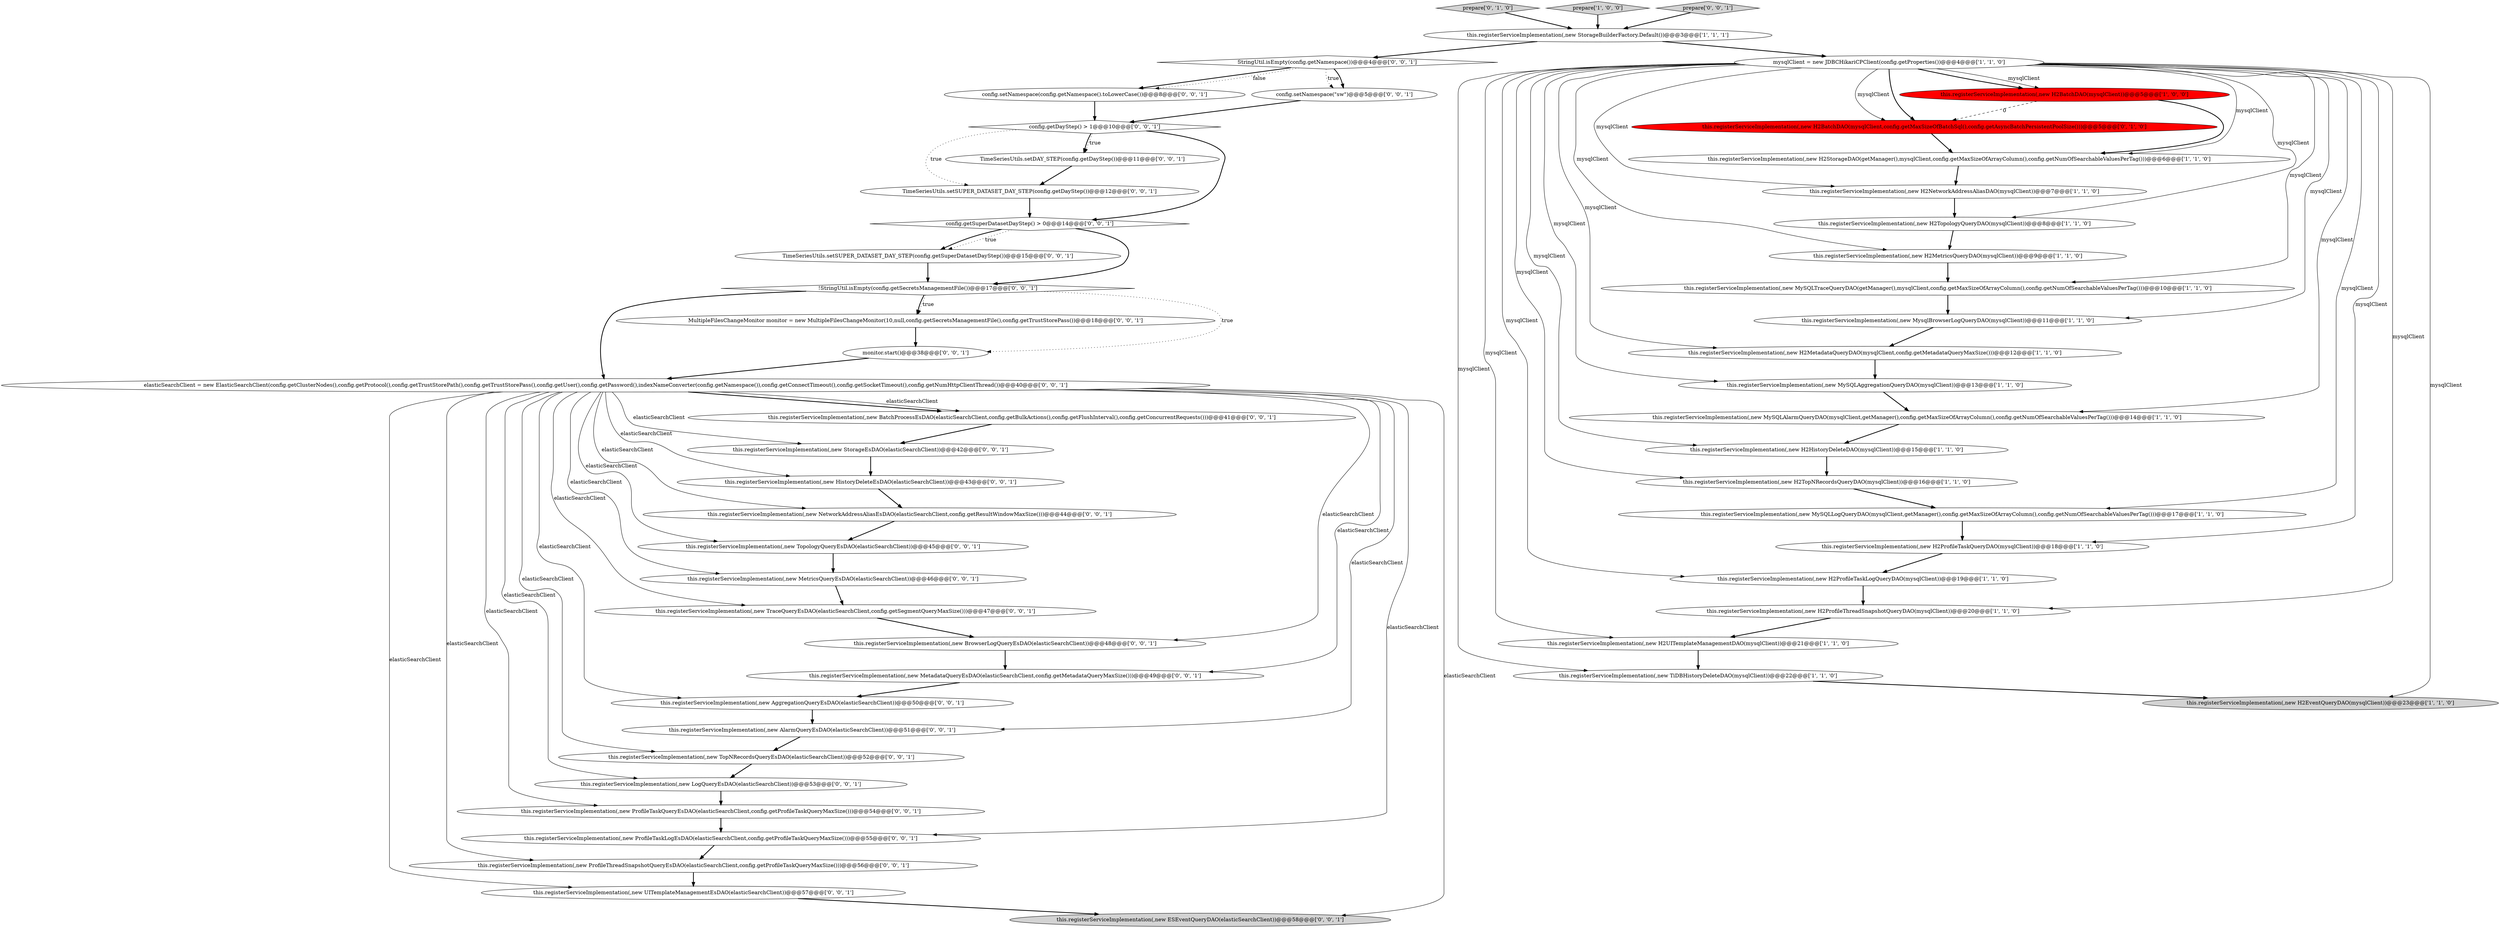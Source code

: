 digraph {
37 [style = filled, label = "this.registerServiceImplementation(,new BatchProcessEsDAO(elasticSearchClient,config.getBulkActions(),config.getFlushInterval(),config.getConcurrentRequests()))@@@41@@@['0', '0', '1']", fillcolor = white, shape = ellipse image = "AAA0AAABBB3BBB"];
47 [style = filled, label = "this.registerServiceImplementation(,new BrowserLogQueryEsDAO(elasticSearchClient))@@@48@@@['0', '0', '1']", fillcolor = white, shape = ellipse image = "AAA0AAABBB3BBB"];
9 [style = filled, label = "this.registerServiceImplementation(,new H2HistoryDeleteDAO(mysqlClient))@@@15@@@['1', '1', '0']", fillcolor = white, shape = ellipse image = "AAA0AAABBB1BBB"];
33 [style = filled, label = "this.registerServiceImplementation(,new ESEventQueryDAO(elasticSearchClient))@@@58@@@['0', '0', '1']", fillcolor = lightgray, shape = ellipse image = "AAA0AAABBB3BBB"];
41 [style = filled, label = "this.registerServiceImplementation(,new HistoryDeleteEsDAO(elasticSearchClient))@@@43@@@['0', '0', '1']", fillcolor = white, shape = ellipse image = "AAA0AAABBB3BBB"];
42 [style = filled, label = "this.registerServiceImplementation(,new ProfileTaskLogEsDAO(elasticSearchClient,config.getProfileTaskQueryMaxSize()))@@@55@@@['0', '0', '1']", fillcolor = white, shape = ellipse image = "AAA0AAABBB3BBB"];
45 [style = filled, label = "TimeSeriesUtils.setSUPER_DATASET_DAY_STEP(config.getSuperDatasetDayStep())@@@15@@@['0', '0', '1']", fillcolor = white, shape = ellipse image = "AAA0AAABBB3BBB"];
0 [style = filled, label = "this.registerServiceImplementation(,new MySQLAlarmQueryDAO(mysqlClient,getManager(),config.getMaxSizeOfArrayColumn(),config.getNumOfSearchableValuesPerTag()))@@@14@@@['1', '1', '0']", fillcolor = white, shape = ellipse image = "AAA0AAABBB1BBB"];
2 [style = filled, label = "this.registerServiceImplementation(,new TiDBHistoryDeleteDAO(mysqlClient))@@@22@@@['1', '1', '0']", fillcolor = white, shape = ellipse image = "AAA0AAABBB1BBB"];
49 [style = filled, label = "config.setNamespace(\"sw\")@@@5@@@['0', '0', '1']", fillcolor = white, shape = ellipse image = "AAA0AAABBB3BBB"];
10 [style = filled, label = "this.registerServiceImplementation(,new MySQLAggregationQueryDAO(mysqlClient))@@@13@@@['1', '1', '0']", fillcolor = white, shape = ellipse image = "AAA0AAABBB1BBB"];
53 [style = filled, label = "StringUtil.isEmpty(config.getNamespace())@@@4@@@['0', '0', '1']", fillcolor = white, shape = diamond image = "AAA0AAABBB3BBB"];
13 [style = filled, label = "this.registerServiceImplementation(,new H2ProfileTaskLogQueryDAO(mysqlClient))@@@19@@@['1', '1', '0']", fillcolor = white, shape = ellipse image = "AAA0AAABBB1BBB"];
22 [style = filled, label = "prepare['0', '1', '0']", fillcolor = lightgray, shape = diamond image = "AAA0AAABBB2BBB"];
17 [style = filled, label = "this.registerServiceImplementation(,new MySQLLogQueryDAO(mysqlClient,getManager(),config.getMaxSizeOfArrayColumn(),config.getNumOfSearchableValuesPerTag()))@@@17@@@['1', '1', '0']", fillcolor = white, shape = ellipse image = "AAA0AAABBB1BBB"];
25 [style = filled, label = "this.registerServiceImplementation(,new NetworkAddressAliasEsDAO(elasticSearchClient,config.getResultWindowMaxSize()))@@@44@@@['0', '0', '1']", fillcolor = white, shape = ellipse image = "AAA0AAABBB3BBB"];
3 [style = filled, label = "this.registerServiceImplementation(,new H2TopNRecordsQueryDAO(mysqlClient))@@@16@@@['1', '1', '0']", fillcolor = white, shape = ellipse image = "AAA0AAABBB1BBB"];
26 [style = filled, label = "monitor.start()@@@38@@@['0', '0', '1']", fillcolor = white, shape = ellipse image = "AAA0AAABBB3BBB"];
34 [style = filled, label = "this.registerServiceImplementation(,new TopologyQueryEsDAO(elasticSearchClient))@@@45@@@['0', '0', '1']", fillcolor = white, shape = ellipse image = "AAA0AAABBB3BBB"];
40 [style = filled, label = "this.registerServiceImplementation(,new StorageEsDAO(elasticSearchClient))@@@42@@@['0', '0', '1']", fillcolor = white, shape = ellipse image = "AAA0AAABBB3BBB"];
51 [style = filled, label = "TimeSeriesUtils.setSUPER_DATASET_DAY_STEP(config.getDayStep())@@@12@@@['0', '0', '1']", fillcolor = white, shape = ellipse image = "AAA0AAABBB3BBB"];
11 [style = filled, label = "this.registerServiceImplementation(,new H2StorageDAO(getManager(),mysqlClient,config.getMaxSizeOfArrayColumn(),config.getNumOfSearchableValuesPerTag()))@@@6@@@['1', '1', '0']", fillcolor = white, shape = ellipse image = "AAA0AAABBB1BBB"];
21 [style = filled, label = "this.registerServiceImplementation(,new MySQLTraceQueryDAO(getManager(),mysqlClient,config.getMaxSizeOfArrayColumn(),config.getNumOfSearchableValuesPerTag()))@@@10@@@['1', '1', '0']", fillcolor = white, shape = ellipse image = "AAA0AAABBB1BBB"];
29 [style = filled, label = "this.registerServiceImplementation(,new AggregationQueryEsDAO(elasticSearchClient))@@@50@@@['0', '0', '1']", fillcolor = white, shape = ellipse image = "AAA0AAABBB3BBB"];
39 [style = filled, label = "this.registerServiceImplementation(,new LogQueryEsDAO(elasticSearchClient))@@@53@@@['0', '0', '1']", fillcolor = white, shape = ellipse image = "AAA0AAABBB3BBB"];
15 [style = filled, label = "this.registerServiceImplementation(,new H2UITemplateManagementDAO(mysqlClient))@@@21@@@['1', '1', '0']", fillcolor = white, shape = ellipse image = "AAA0AAABBB1BBB"];
24 [style = filled, label = "this.registerServiceImplementation(,new AlarmQueryEsDAO(elasticSearchClient))@@@51@@@['0', '0', '1']", fillcolor = white, shape = ellipse image = "AAA0AAABBB3BBB"];
35 [style = filled, label = "this.registerServiceImplementation(,new MetricsQueryEsDAO(elasticSearchClient))@@@46@@@['0', '0', '1']", fillcolor = white, shape = ellipse image = "AAA0AAABBB3BBB"];
48 [style = filled, label = "this.registerServiceImplementation(,new ProfileThreadSnapshotQueryEsDAO(elasticSearchClient,config.getProfileTaskQueryMaxSize()))@@@56@@@['0', '0', '1']", fillcolor = white, shape = ellipse image = "AAA0AAABBB3BBB"];
7 [style = filled, label = "prepare['1', '0', '0']", fillcolor = lightgray, shape = diamond image = "AAA0AAABBB1BBB"];
43 [style = filled, label = "!StringUtil.isEmpty(config.getSecretsManagementFile())@@@17@@@['0', '0', '1']", fillcolor = white, shape = diamond image = "AAA0AAABBB3BBB"];
36 [style = filled, label = "prepare['0', '0', '1']", fillcolor = lightgray, shape = diamond image = "AAA0AAABBB3BBB"];
46 [style = filled, label = "MultipleFilesChangeMonitor monitor = new MultipleFilesChangeMonitor(10,null,config.getSecretsManagementFile(),config.getTrustStorePass())@@@18@@@['0', '0', '1']", fillcolor = white, shape = ellipse image = "AAA0AAABBB3BBB"];
20 [style = filled, label = "this.registerServiceImplementation(,new MysqlBrowserLogQueryDAO(mysqlClient))@@@11@@@['1', '1', '0']", fillcolor = white, shape = ellipse image = "AAA0AAABBB1BBB"];
32 [style = filled, label = "elasticSearchClient = new ElasticSearchClient(config.getClusterNodes(),config.getProtocol(),config.getTrustStorePath(),config.getTrustStorePass(),config.getUser(),config.getPassword(),indexNameConverter(config.getNamespace()),config.getConnectTimeout(),config.getSocketTimeout(),config.getNumHttpClientThread())@@@40@@@['0', '0', '1']", fillcolor = white, shape = ellipse image = "AAA0AAABBB3BBB"];
23 [style = filled, label = "this.registerServiceImplementation(,new H2BatchDAO(mysqlClient,config.getMaxSizeOfBatchSql(),config.getAsyncBatchPersistentPoolSize()))@@@5@@@['0', '1', '0']", fillcolor = red, shape = ellipse image = "AAA1AAABBB2BBB"];
16 [style = filled, label = "this.registerServiceImplementation(,new H2ProfileTaskQueryDAO(mysqlClient))@@@18@@@['1', '1', '0']", fillcolor = white, shape = ellipse image = "AAA0AAABBB1BBB"];
1 [style = filled, label = "this.registerServiceImplementation(,new H2NetworkAddressAliasDAO(mysqlClient))@@@7@@@['1', '1', '0']", fillcolor = white, shape = ellipse image = "AAA0AAABBB1BBB"];
18 [style = filled, label = "this.registerServiceImplementation(,new H2ProfileThreadSnapshotQueryDAO(mysqlClient))@@@20@@@['1', '1', '0']", fillcolor = white, shape = ellipse image = "AAA0AAABBB1BBB"];
31 [style = filled, label = "config.getSuperDatasetDayStep() > 0@@@14@@@['0', '0', '1']", fillcolor = white, shape = diamond image = "AAA0AAABBB3BBB"];
4 [style = filled, label = "mysqlClient = new JDBCHikariCPClient(config.getProperties())@@@4@@@['1', '1', '0']", fillcolor = white, shape = ellipse image = "AAA0AAABBB1BBB"];
50 [style = filled, label = "this.registerServiceImplementation(,new TraceQueryEsDAO(elasticSearchClient,config.getSegmentQueryMaxSize()))@@@47@@@['0', '0', '1']", fillcolor = white, shape = ellipse image = "AAA0AAABBB3BBB"];
38 [style = filled, label = "this.registerServiceImplementation(,new TopNRecordsQueryEsDAO(elasticSearchClient))@@@52@@@['0', '0', '1']", fillcolor = white, shape = ellipse image = "AAA0AAABBB3BBB"];
8 [style = filled, label = "this.registerServiceImplementation(,new H2MetricsQueryDAO(mysqlClient))@@@9@@@['1', '1', '0']", fillcolor = white, shape = ellipse image = "AAA0AAABBB1BBB"];
27 [style = filled, label = "config.setNamespace(config.getNamespace().toLowerCase())@@@8@@@['0', '0', '1']", fillcolor = white, shape = ellipse image = "AAA0AAABBB3BBB"];
44 [style = filled, label = "this.registerServiceImplementation(,new MetadataQueryEsDAO(elasticSearchClient,config.getMetadataQueryMaxSize()))@@@49@@@['0', '0', '1']", fillcolor = white, shape = ellipse image = "AAA0AAABBB3BBB"];
28 [style = filled, label = "TimeSeriesUtils.setDAY_STEP(config.getDayStep())@@@11@@@['0', '0', '1']", fillcolor = white, shape = ellipse image = "AAA0AAABBB3BBB"];
6 [style = filled, label = "this.registerServiceImplementation(,new H2MetadataQueryDAO(mysqlClient,config.getMetadataQueryMaxSize()))@@@12@@@['1', '1', '0']", fillcolor = white, shape = ellipse image = "AAA0AAABBB1BBB"];
19 [style = filled, label = "this.registerServiceImplementation(,new H2TopologyQueryDAO(mysqlClient))@@@8@@@['1', '1', '0']", fillcolor = white, shape = ellipse image = "AAA0AAABBB1BBB"];
12 [style = filled, label = "this.registerServiceImplementation(,new H2BatchDAO(mysqlClient))@@@5@@@['1', '0', '0']", fillcolor = red, shape = ellipse image = "AAA1AAABBB1BBB"];
5 [style = filled, label = "this.registerServiceImplementation(,new StorageBuilderFactory.Default())@@@3@@@['1', '1', '1']", fillcolor = white, shape = ellipse image = "AAA0AAABBB1BBB"];
52 [style = filled, label = "this.registerServiceImplementation(,new UITemplateManagementEsDAO(elasticSearchClient))@@@57@@@['0', '0', '1']", fillcolor = white, shape = ellipse image = "AAA0AAABBB3BBB"];
14 [style = filled, label = "this.registerServiceImplementation(,new H2EventQueryDAO(mysqlClient))@@@23@@@['1', '1', '0']", fillcolor = lightgray, shape = ellipse image = "AAA0AAABBB1BBB"];
54 [style = filled, label = "config.getDayStep() > 1@@@10@@@['0', '0', '1']", fillcolor = white, shape = diamond image = "AAA0AAABBB3BBB"];
30 [style = filled, label = "this.registerServiceImplementation(,new ProfileTaskQueryEsDAO(elasticSearchClient,config.getProfileTaskQueryMaxSize()))@@@54@@@['0', '0', '1']", fillcolor = white, shape = ellipse image = "AAA0AAABBB3BBB"];
32->37 [style = bold, label=""];
25->34 [style = bold, label=""];
32->33 [style = solid, label="elasticSearchClient"];
42->48 [style = bold, label=""];
32->47 [style = solid, label="elasticSearchClient"];
38->39 [style = bold, label=""];
4->17 [style = solid, label="mysqlClient"];
32->24 [style = solid, label="elasticSearchClient"];
4->11 [style = solid, label="mysqlClient"];
32->37 [style = solid, label="elasticSearchClient"];
53->27 [style = bold, label=""];
4->12 [style = solid, label="mysqlClient"];
4->0 [style = solid, label="mysqlClient"];
48->52 [style = bold, label=""];
54->51 [style = dotted, label="true"];
45->43 [style = bold, label=""];
35->50 [style = bold, label=""];
4->16 [style = solid, label="mysqlClient"];
2->14 [style = bold, label=""];
32->39 [style = solid, label="elasticSearchClient"];
4->9 [style = solid, label="mysqlClient"];
43->46 [style = dotted, label="true"];
4->10 [style = solid, label="mysqlClient"];
4->8 [style = solid, label="mysqlClient"];
17->16 [style = bold, label=""];
53->49 [style = dotted, label="true"];
32->44 [style = solid, label="elasticSearchClient"];
26->32 [style = bold, label=""];
30->42 [style = bold, label=""];
32->25 [style = solid, label="elasticSearchClient"];
18->15 [style = bold, label=""];
12->11 [style = bold, label=""];
43->32 [style = bold, label=""];
32->40 [style = solid, label="elasticSearchClient"];
32->48 [style = solid, label="elasticSearchClient"];
24->38 [style = bold, label=""];
4->3 [style = solid, label="mysqlClient"];
4->2 [style = solid, label="mysqlClient"];
32->35 [style = solid, label="elasticSearchClient"];
22->5 [style = bold, label=""];
43->46 [style = bold, label=""];
7->5 [style = bold, label=""];
32->34 [style = solid, label="elasticSearchClient"];
10->0 [style = bold, label=""];
5->53 [style = bold, label=""];
27->54 [style = bold, label=""];
47->44 [style = bold, label=""];
34->35 [style = bold, label=""];
4->1 [style = solid, label="mysqlClient"];
1->19 [style = bold, label=""];
49->54 [style = bold, label=""];
4->23 [style = bold, label=""];
13->18 [style = bold, label=""];
16->13 [style = bold, label=""];
12->23 [style = dashed, label="0"];
52->33 [style = bold, label=""];
44->29 [style = bold, label=""];
31->45 [style = dotted, label="true"];
32->29 [style = solid, label="elasticSearchClient"];
32->38 [style = solid, label="elasticSearchClient"];
53->27 [style = dotted, label="false"];
4->18 [style = solid, label="mysqlClient"];
32->50 [style = solid, label="elasticSearchClient"];
54->28 [style = dotted, label="true"];
6->10 [style = bold, label=""];
4->23 [style = solid, label="mysqlClient"];
5->4 [style = bold, label=""];
4->12 [style = bold, label=""];
9->3 [style = bold, label=""];
3->17 [style = bold, label=""];
31->43 [style = bold, label=""];
36->5 [style = bold, label=""];
23->11 [style = bold, label=""];
54->28 [style = bold, label=""];
4->13 [style = solid, label="mysqlClient"];
0->9 [style = bold, label=""];
15->2 [style = bold, label=""];
11->1 [style = bold, label=""];
4->21 [style = solid, label="mysqlClient"];
32->52 [style = solid, label="elasticSearchClient"];
20->6 [style = bold, label=""];
4->6 [style = solid, label="mysqlClient"];
43->26 [style = dotted, label="true"];
28->51 [style = bold, label=""];
19->8 [style = bold, label=""];
39->30 [style = bold, label=""];
53->49 [style = bold, label=""];
46->26 [style = bold, label=""];
21->20 [style = bold, label=""];
4->15 [style = solid, label="mysqlClient"];
54->31 [style = bold, label=""];
50->47 [style = bold, label=""];
32->41 [style = solid, label="elasticSearchClient"];
4->20 [style = solid, label="mysqlClient"];
40->41 [style = bold, label=""];
4->14 [style = solid, label="mysqlClient"];
8->21 [style = bold, label=""];
41->25 [style = bold, label=""];
51->31 [style = bold, label=""];
29->24 [style = bold, label=""];
31->45 [style = bold, label=""];
32->42 [style = solid, label="elasticSearchClient"];
37->40 [style = bold, label=""];
4->19 [style = solid, label="mysqlClient"];
32->30 [style = solid, label="elasticSearchClient"];
}
